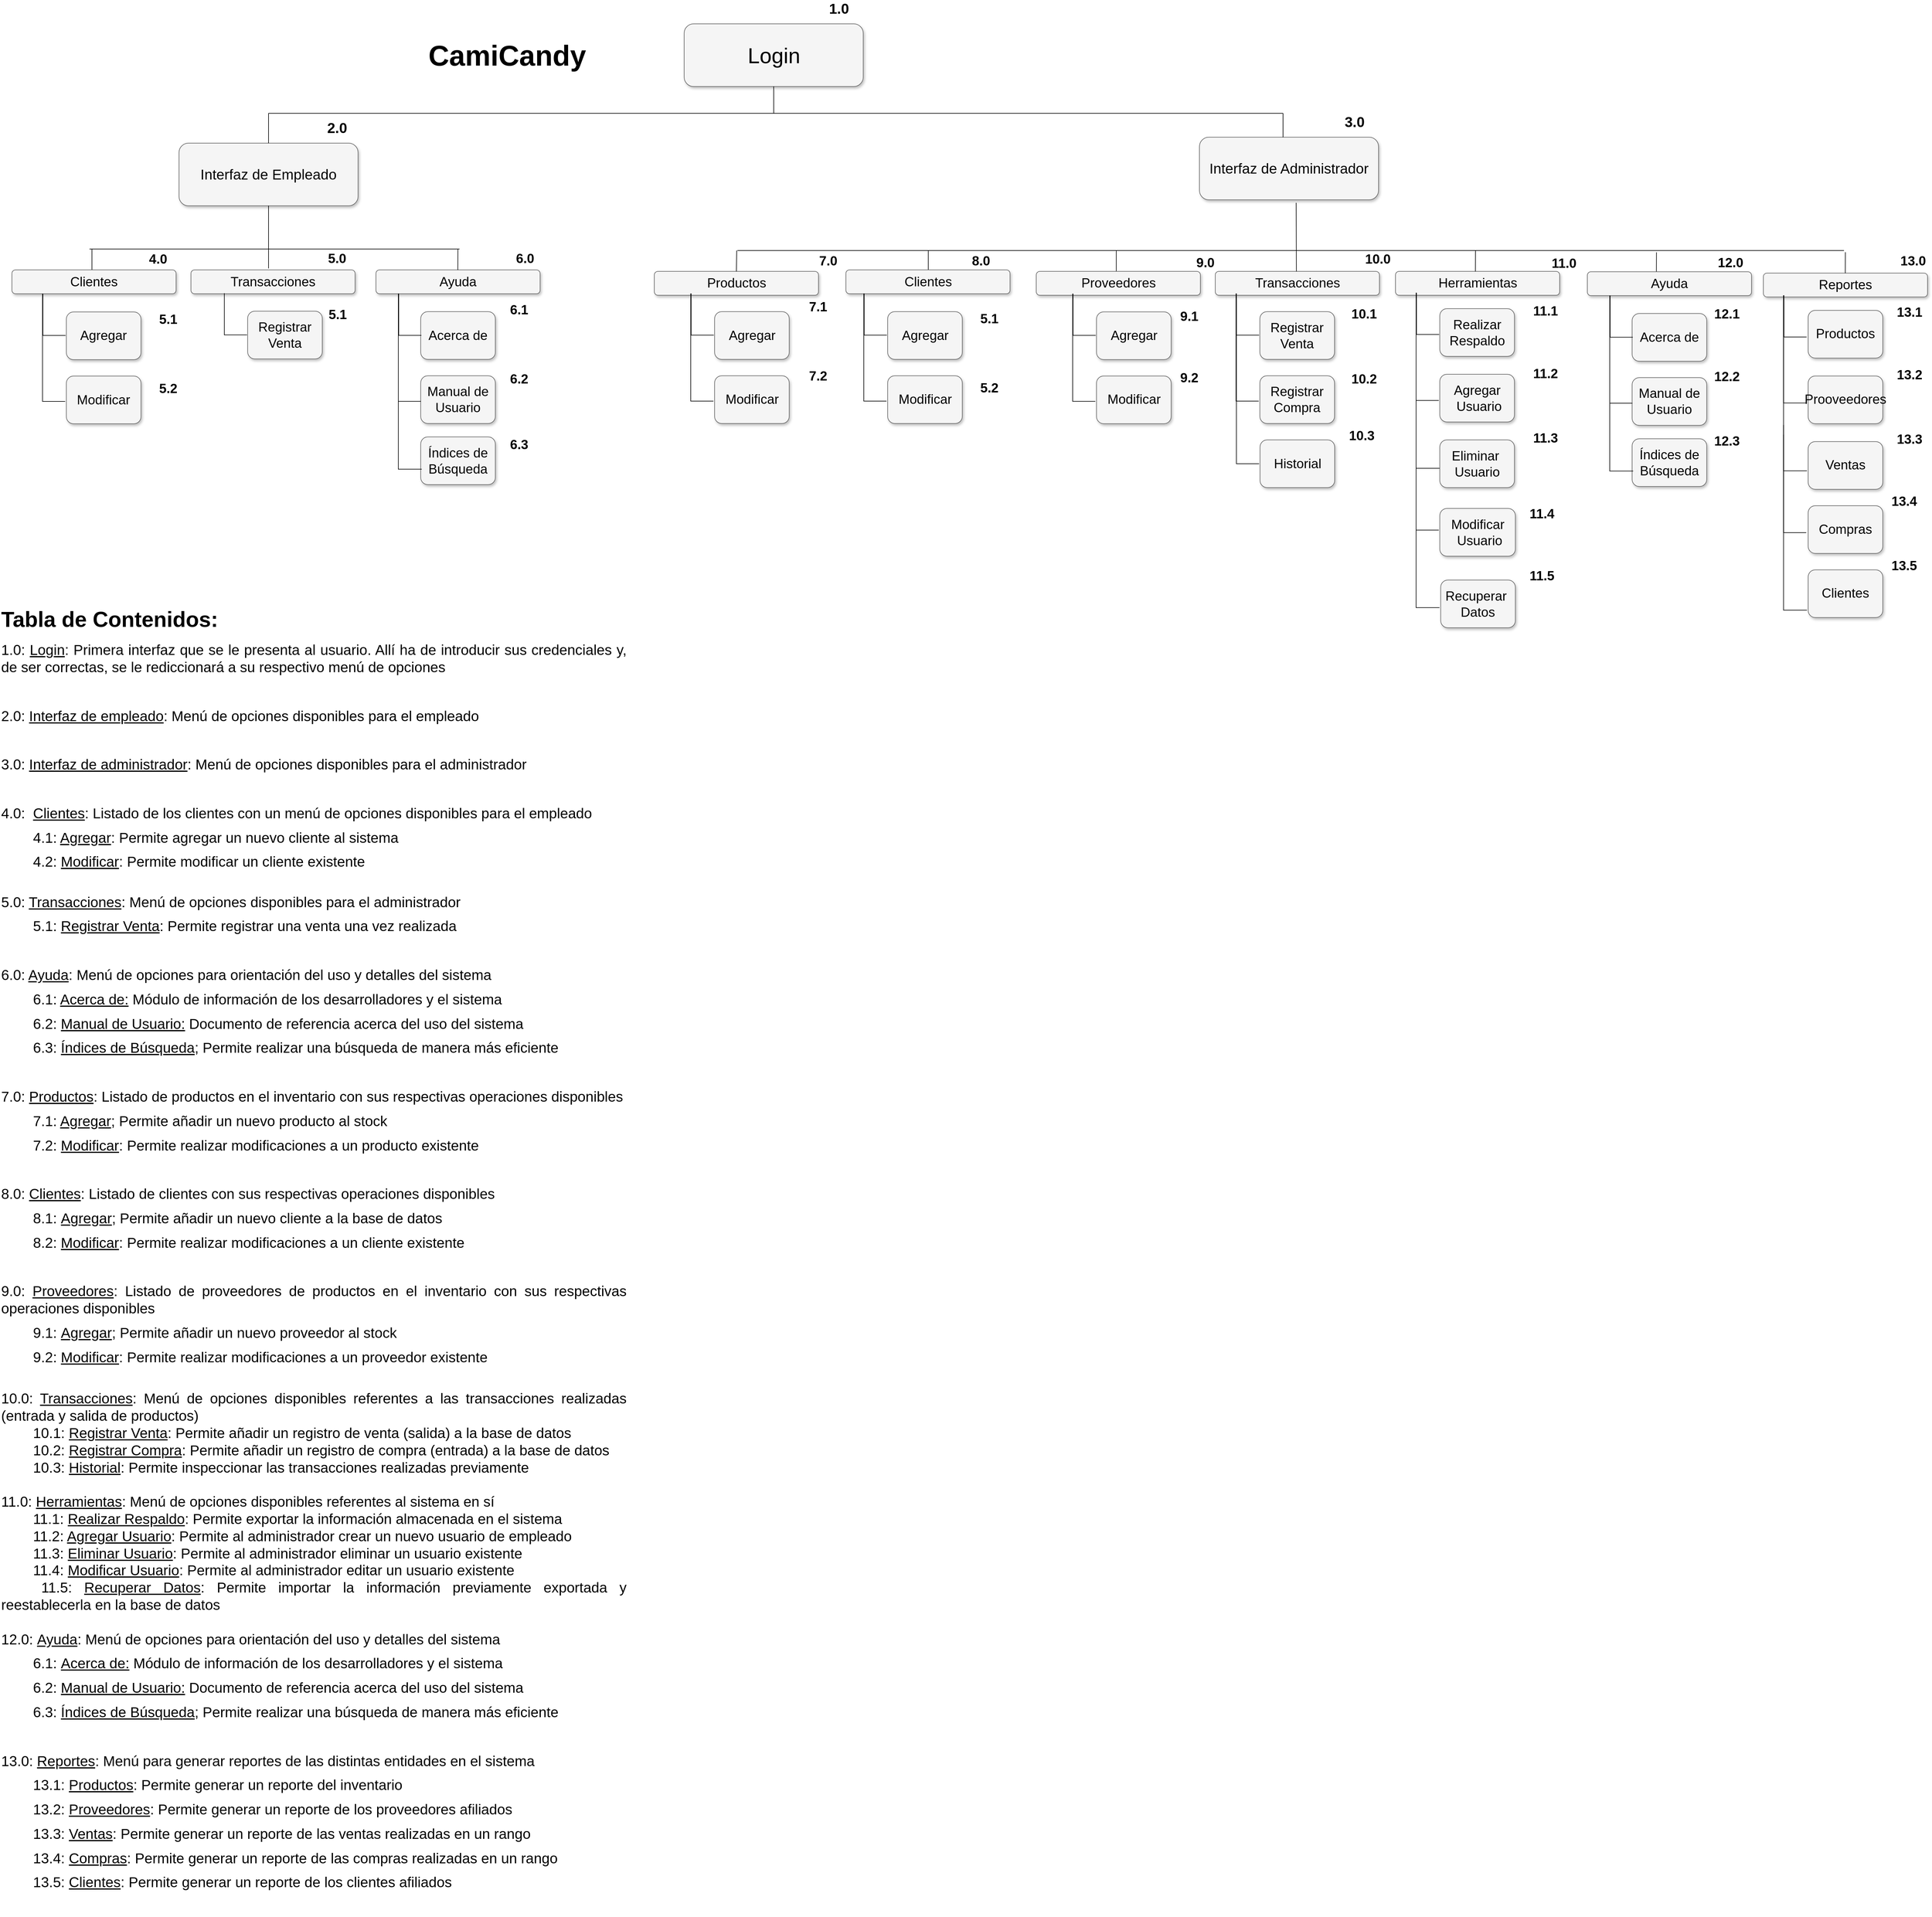<mxfile version="24.3.1" type="device">
  <diagram name="Page-1" id="b98fa263-6416-c6ec-5b7d-78bf54ef71d0">
    <mxGraphModel dx="3520" dy="2112" grid="1" gridSize="10" guides="1" tooltips="1" connect="1" arrows="1" fold="1" page="1" pageScale="1.5" pageWidth="1500" pageHeight="1000" background="none" math="0" shadow="0">
      <root>
        <mxCell id="0" style=";html=1;" />
        <mxCell id="1" style=";html=1;" parent="0" />
        <mxCell id="303ed1de8c2c98b4-4" value="&lt;font style=&quot;font-size: 36px;&quot;&gt;Login&lt;/font&gt;" style="whiteSpace=wrap;html=1;rounded=1;shadow=1;strokeWidth=1;fontSize=16;align=center;fillColor=#f5f5f5;strokeColor=#666666;" parent="1" vertex="1">
          <mxGeometry x="2096.5" y="320" width="300" height="105" as="geometry" />
        </mxCell>
        <mxCell id="303ed1de8c2c98b4-6" value="Transacciones" style="whiteSpace=wrap;html=1;rounded=1;shadow=1;strokeWidth=1;fontSize=22;align=center;fillColor=#f5f5f5;strokeColor=#666666;" parent="1" vertex="1">
          <mxGeometry x="2986.5" y="735" width="275" height="40" as="geometry" />
        </mxCell>
        <mxCell id="303ed1de8c2c98b4-7" value="Productos" style="whiteSpace=wrap;html=1;rounded=1;shadow=1;strokeWidth=1;fontSize=22;align=center;fillColor=#f5f5f5;strokeColor=#666666;" parent="1" vertex="1">
          <mxGeometry x="2046.5" y="735" width="275" height="40" as="geometry" />
        </mxCell>
        <mxCell id="303ed1de8c2c98b4-8" value="Herramientas" style="whiteSpace=wrap;html=1;rounded=1;shadow=1;strokeWidth=1;fontSize=22;align=center;fillColor=#f5f5f5;strokeColor=#666666;" parent="1" vertex="1">
          <mxGeometry x="3288.5" y="735" width="275" height="40" as="geometry" />
        </mxCell>
        <mxCell id="303ed1de8c2c98b4-17" value="Realizar Respaldo" style="whiteSpace=wrap;html=1;rounded=1;shadow=1;strokeWidth=1;fontSize=22;align=center;fillColor=#f5f5f5;strokeColor=#666666;" parent="1" vertex="1">
          <mxGeometry x="3362.75" y="797.5" width="125" height="80" as="geometry" />
        </mxCell>
        <mxCell id="303ed1de8c2c98b4-18" value="Recuperar&amp;nbsp;&lt;div style=&quot;font-size: 22px;&quot;&gt;Datos&lt;/div&gt;" style="whiteSpace=wrap;html=1;rounded=1;shadow=1;strokeWidth=1;fontSize=22;align=center;fillColor=#f5f5f5;strokeColor=#666666;" parent="1" vertex="1">
          <mxGeometry x="3364.25" y="1252.5" width="125" height="80" as="geometry" />
        </mxCell>
        <mxCell id="303ed1de8c2c98b4-27" value="Agregar&lt;div style=&quot;font-size: 22px;&quot;&gt;&amp;nbsp;Usuario&lt;/div&gt;" style="whiteSpace=wrap;html=1;rounded=1;shadow=1;strokeWidth=1;fontSize=22;align=center;fillColor=#f5f5f5;strokeColor=#666666;" parent="1" vertex="1">
          <mxGeometry x="3362.75" y="907.5" width="125" height="80" as="geometry" />
        </mxCell>
        <mxCell id="303ed1de8c2c98b4-37" value="&lt;span style=&quot;font-size: 22px;&quot;&gt;Eliminar&amp;nbsp;&lt;/span&gt;&lt;div style=&quot;font-size: 22px;&quot;&gt;&lt;span style=&quot;font-size: 22px;&quot;&gt;Usuario&lt;/span&gt;&lt;/div&gt;" style="whiteSpace=wrap;html=1;rounded=1;shadow=1;strokeWidth=1;fontSize=22;align=center;fillColor=#f5f5f5;strokeColor=#666666;" parent="1" vertex="1">
          <mxGeometry x="3362.75" y="1017.5" width="125" height="80" as="geometry" />
        </mxCell>
        <mxCell id="w7AkxN-CYHz_eCSMkKLC-25" value="" style="endArrow=none;html=1;rounded=0;exitX=0.5;exitY=0;exitDx=0;exitDy=0;fontSize=22;" parent="1" source="303ed1de8c2c98b4-7" edge="1">
          <mxGeometry width="50" height="50" relative="1" as="geometry">
            <mxPoint x="2208.5" y="720" as="sourcePoint" />
            <mxPoint x="2184.5" y="700" as="targetPoint" />
          </mxGeometry>
        </mxCell>
        <mxCell id="w7AkxN-CYHz_eCSMkKLC-26" value="" style="endArrow=none;html=1;rounded=0;exitX=0.5;exitY=0;exitDx=0;exitDy=0;fontSize=22;" parent="1" edge="1">
          <mxGeometry width="50" height="50" relative="1" as="geometry">
            <mxPoint x="2505.57" y="735" as="sourcePoint" />
            <mxPoint x="2505.57" y="700" as="targetPoint" />
          </mxGeometry>
        </mxCell>
        <mxCell id="w7AkxN-CYHz_eCSMkKLC-27" value="" style="endArrow=none;html=1;rounded=0;exitX=0.5;exitY=0;exitDx=0;exitDy=0;fontSize=22;" parent="1" edge="1">
          <mxGeometry width="50" height="50" relative="1" as="geometry">
            <mxPoint x="2820.58" y="735" as="sourcePoint" />
            <mxPoint x="2820.58" y="700" as="targetPoint" />
          </mxGeometry>
        </mxCell>
        <mxCell id="w7AkxN-CYHz_eCSMkKLC-28" value="" style="endArrow=none;html=1;rounded=0;fontSize=22;" parent="1" edge="1">
          <mxGeometry width="50" height="50" relative="1" as="geometry">
            <mxPoint x="2185.75" y="700" as="sourcePoint" />
            <mxPoint x="4040" y="700" as="targetPoint" />
          </mxGeometry>
        </mxCell>
        <mxCell id="w7AkxN-CYHz_eCSMkKLC-29" value="" style="endArrow=none;html=1;rounded=0;exitX=0.5;exitY=0;exitDx=0;exitDy=0;entryX=0.54;entryY=1.048;entryDx=0;entryDy=0;entryPerimeter=0;fontSize=22;" parent="1" target="w7AkxN-CYHz_eCSMkKLC-56" edge="1">
          <mxGeometry width="50" height="50" relative="1" as="geometry">
            <mxPoint x="3122.41" y="735" as="sourcePoint" />
            <mxPoint x="3122.41" y="700" as="targetPoint" />
          </mxGeometry>
        </mxCell>
        <mxCell id="w7AkxN-CYHz_eCSMkKLC-30" value="" style="endArrow=none;html=1;rounded=0;entryX=0.5;entryY=1;entryDx=0;entryDy=0;" parent="1" target="303ed1de8c2c98b4-4" edge="1">
          <mxGeometry width="50" height="50" relative="1" as="geometry">
            <mxPoint x="2246.5" y="470" as="sourcePoint" />
            <mxPoint x="2360.41" y="480" as="targetPoint" />
          </mxGeometry>
        </mxCell>
        <mxCell id="w7AkxN-CYHz_eCSMkKLC-32" value="" style="endArrow=none;html=1;rounded=0;fontSize=22;" parent="1" edge="1">
          <mxGeometry width="50" height="50" relative="1" as="geometry">
            <mxPoint x="3422.37" y="735" as="sourcePoint" />
            <mxPoint x="3422.5" y="700" as="targetPoint" />
          </mxGeometry>
        </mxCell>
        <mxCell id="w7AkxN-CYHz_eCSMkKLC-33" value="" style="endArrow=none;html=1;rounded=0;fontSize=22;" parent="1" edge="1">
          <mxGeometry width="50" height="50" relative="1" as="geometry">
            <mxPoint x="3725.68" y="738.14" as="sourcePoint" />
            <mxPoint x="3725.81" y="703.14" as="targetPoint" />
          </mxGeometry>
        </mxCell>
        <mxCell id="w7AkxN-CYHz_eCSMkKLC-34" value="Reportes" style="whiteSpace=wrap;html=1;rounded=1;shadow=1;strokeWidth=1;fontSize=22;align=center;fillColor=#f5f5f5;strokeColor=#666666;" parent="1" vertex="1">
          <mxGeometry x="3905" y="737.82" width="275" height="40" as="geometry" />
        </mxCell>
        <mxCell id="w7AkxN-CYHz_eCSMkKLC-35" value="Productos" style="whiteSpace=wrap;html=1;rounded=1;shadow=1;strokeWidth=1;fontSize=22;align=center;fillColor=#f5f5f5;strokeColor=#666666;" parent="1" vertex="1">
          <mxGeometry x="3980" y="800.32" width="125" height="80" as="geometry" />
        </mxCell>
        <mxCell id="w7AkxN-CYHz_eCSMkKLC-36" value="Clientes" style="whiteSpace=wrap;html=1;rounded=1;shadow=1;strokeWidth=1;fontSize=22;align=center;fillColor=#f5f5f5;strokeColor=#666666;" parent="1" vertex="1">
          <mxGeometry x="3980" y="1235.32" width="125" height="80" as="geometry" />
        </mxCell>
        <mxCell id="w7AkxN-CYHz_eCSMkKLC-37" value="&lt;span style=&quot;font-size: 22px;&quot;&gt;Prooveedores&lt;/span&gt;" style="whiteSpace=wrap;html=1;rounded=1;shadow=1;strokeWidth=1;fontSize=22;align=center;fillColor=#f5f5f5;strokeColor=#666666;" parent="1" vertex="1">
          <mxGeometry x="3980" y="910.32" width="125" height="80" as="geometry" />
        </mxCell>
        <mxCell id="w7AkxN-CYHz_eCSMkKLC-38" value="&lt;span style=&quot;font-size: 22px;&quot;&gt;Compras&lt;/span&gt;" style="whiteSpace=wrap;html=1;rounded=1;shadow=1;strokeWidth=1;fontSize=22;align=center;fillColor=#f5f5f5;strokeColor=#666666;" parent="1" vertex="1">
          <mxGeometry x="3980" y="1127.82" width="125" height="80" as="geometry" />
        </mxCell>
        <mxCell id="w7AkxN-CYHz_eCSMkKLC-39" value="&lt;span style=&quot;font-size: 22px;&quot;&gt;Ventas&lt;/span&gt;" style="whiteSpace=wrap;html=1;rounded=1;shadow=1;strokeWidth=1;fontSize=22;align=center;fillColor=#f5f5f5;strokeColor=#666666;" parent="1" vertex="1">
          <mxGeometry x="3980" y="1020.32" width="125" height="80" as="geometry" />
        </mxCell>
        <mxCell id="w7AkxN-CYHz_eCSMkKLC-56" value="&lt;div&gt;&lt;span style=&quot;background-color: initial;&quot;&gt;&lt;font style=&quot;font-size: 24px;&quot;&gt;Interfaz de Administrador&lt;/font&gt;&lt;/span&gt;&lt;br&gt;&lt;/div&gt;" style="whiteSpace=wrap;html=1;rounded=1;shadow=1;strokeWidth=1;fontSize=16;align=center;fillColor=#f5f5f5;strokeColor=#666666;" parent="1" vertex="1">
          <mxGeometry x="2960" y="510" width="300" height="105" as="geometry" />
        </mxCell>
        <mxCell id="w7AkxN-CYHz_eCSMkKLC-58" value="&lt;div&gt;&lt;span style=&quot;background-color: initial;&quot;&gt;&lt;font style=&quot;font-size: 24px;&quot;&gt;Interfaz de Empleado&lt;/font&gt;&lt;/span&gt;&lt;br&gt;&lt;/div&gt;" style="whiteSpace=wrap;html=1;rounded=1;shadow=1;strokeWidth=1;fontSize=16;align=center;fillColor=#f5f5f5;strokeColor=#666666;" parent="1" vertex="1">
          <mxGeometry x="1250" y="520" width="300" height="105" as="geometry" />
        </mxCell>
        <mxCell id="w7AkxN-CYHz_eCSMkKLC-60" value="" style="endArrow=none;html=1;rounded=0;" parent="1" edge="1">
          <mxGeometry width="50" height="50" relative="1" as="geometry">
            <mxPoint x="1400" y="470" as="sourcePoint" />
            <mxPoint x="2250" y="470" as="targetPoint" />
          </mxGeometry>
        </mxCell>
        <mxCell id="w7AkxN-CYHz_eCSMkKLC-61" value="" style="endArrow=none;html=1;rounded=0;" parent="1" edge="1">
          <mxGeometry width="50" height="50" relative="1" as="geometry">
            <mxPoint x="2250" y="470" as="sourcePoint" />
            <mxPoint x="3100" y="470" as="targetPoint" />
          </mxGeometry>
        </mxCell>
        <mxCell id="w7AkxN-CYHz_eCSMkKLC-62" value="" style="endArrow=none;html=1;rounded=0;entryX=0.5;entryY=1;entryDx=0;entryDy=0;" parent="1" source="w7AkxN-CYHz_eCSMkKLC-58" edge="1">
          <mxGeometry width="50" height="50" relative="1" as="geometry">
            <mxPoint x="1400" y="515" as="sourcePoint" />
            <mxPoint x="1400" y="470" as="targetPoint" />
          </mxGeometry>
        </mxCell>
        <mxCell id="w7AkxN-CYHz_eCSMkKLC-63" value="" style="endArrow=none;html=1;rounded=0;" parent="1" edge="1">
          <mxGeometry width="50" height="50" relative="1" as="geometry">
            <mxPoint x="3100" y="510" as="sourcePoint" />
            <mxPoint x="3100" y="470" as="targetPoint" />
          </mxGeometry>
        </mxCell>
        <mxCell id="w7AkxN-CYHz_eCSMkKLC-187" value="Modificar&lt;div style=&quot;font-size: 22px;&quot;&gt;&amp;nbsp;Usuario&lt;/div&gt;" style="whiteSpace=wrap;html=1;rounded=1;shadow=1;strokeWidth=1;fontSize=22;align=center;fillColor=#f5f5f5;strokeColor=#666666;" parent="1" vertex="1">
          <mxGeometry x="3362.75" y="1132.5" width="126.5" height="80" as="geometry" />
        </mxCell>
        <mxCell id="w7AkxN-CYHz_eCSMkKLC-192" value="Proveedores" style="whiteSpace=wrap;html=1;rounded=1;shadow=1;strokeWidth=1;fontSize=22;align=center;fillColor=#f5f5f5;strokeColor=#666666;" parent="1" vertex="1">
          <mxGeometry x="2686.5" y="735" width="275" height="40" as="geometry" />
        </mxCell>
        <mxCell id="w7AkxN-CYHz_eCSMkKLC-205" value="&lt;font style=&quot;font-size: 22px;&quot;&gt;Transacciones&lt;/font&gt;" style="whiteSpace=wrap;html=1;rounded=1;shadow=1;strokeWidth=1;fontSize=22;align=center;fillColor=#f5f5f5;strokeColor=#666666;" parent="1" vertex="1">
          <mxGeometry x="1270" y="732.5" width="275" height="40" as="geometry" />
        </mxCell>
        <mxCell id="w7AkxN-CYHz_eCSMkKLC-226" value="&lt;font style=&quot;font-size: 22px;&quot;&gt;Ayuda&lt;/font&gt;" style="whiteSpace=wrap;html=1;rounded=1;shadow=1;strokeWidth=1;fontSize=22;align=center;fillColor=#f5f5f5;strokeColor=#666666;" parent="1" vertex="1">
          <mxGeometry x="1580" y="732.5" width="275" height="40" as="geometry" />
        </mxCell>
        <mxCell id="w7AkxN-CYHz_eCSMkKLC-227" value="Acerca de" style="whiteSpace=wrap;html=1;rounded=1;shadow=1;strokeWidth=1;fontSize=22;align=center;fillColor=#f5f5f5;strokeColor=#666666;" parent="1" vertex="1">
          <mxGeometry x="1655" y="802.5" width="125" height="80" as="geometry" />
        </mxCell>
        <mxCell id="w7AkxN-CYHz_eCSMkKLC-228" value="Manual de Usuario" style="whiteSpace=wrap;html=1;rounded=1;shadow=1;strokeWidth=1;fontSize=22;align=center;fillColor=#f5f5f5;strokeColor=#666666;" parent="1" vertex="1">
          <mxGeometry x="1655" y="910" width="125" height="80" as="geometry" />
        </mxCell>
        <mxCell id="w7AkxN-CYHz_eCSMkKLC-233" value="" style="endArrow=none;html=1;rounded=0;exitX=0.5;exitY=0;exitDx=0;exitDy=0;fontSize=22;" parent="1" edge="1">
          <mxGeometry width="50" height="50" relative="1" as="geometry">
            <mxPoint x="1104.08" y="732.5" as="sourcePoint" />
            <mxPoint x="1104.08" y="697.5" as="targetPoint" />
          </mxGeometry>
        </mxCell>
        <mxCell id="w7AkxN-CYHz_eCSMkKLC-234" value="" style="endArrow=none;html=1;rounded=0;fontSize=22;" parent="1" edge="1">
          <mxGeometry width="50" height="50" relative="1" as="geometry">
            <mxPoint x="1100" y="697.5" as="sourcePoint" />
            <mxPoint x="1720" y="697.5" as="targetPoint" />
          </mxGeometry>
        </mxCell>
        <mxCell id="w7AkxN-CYHz_eCSMkKLC-237" value="" style="endArrow=none;html=1;rounded=0;fontSize=22;" parent="1" edge="1">
          <mxGeometry width="50" height="50" relative="1" as="geometry">
            <mxPoint x="1717.18" y="732.5" as="sourcePoint" />
            <mxPoint x="1717.31" y="697.5" as="targetPoint" />
          </mxGeometry>
        </mxCell>
        <mxCell id="w7AkxN-CYHz_eCSMkKLC-252" value="&lt;font style=&quot;font-size: 22px;&quot;&gt;Clientes&lt;/font&gt;" style="whiteSpace=wrap;html=1;rounded=1;shadow=1;strokeWidth=1;fontSize=22;align=center;fillColor=#f5f5f5;strokeColor=#666666;" parent="1" vertex="1">
          <mxGeometry x="970" y="732.5" width="275" height="40" as="geometry" />
        </mxCell>
        <mxCell id="w7AkxN-CYHz_eCSMkKLC-259" value="Índices de Búsqueda" style="whiteSpace=wrap;html=1;rounded=1;shadow=1;strokeWidth=1;fontSize=22;align=center;fillColor=#f5f5f5;strokeColor=#666666;" parent="1" vertex="1">
          <mxGeometry x="1655" y="1012.5" width="125" height="80" as="geometry" />
        </mxCell>
        <mxCell id="w7AkxN-CYHz_eCSMkKLC-265" value="" style="endArrow=none;html=1;rounded=0;entryX=0.5;entryY=1;entryDx=0;entryDy=0;fontSize=22;" parent="1" target="w7AkxN-CYHz_eCSMkKLC-58" edge="1">
          <mxGeometry width="50" height="50" relative="1" as="geometry">
            <mxPoint x="1400" y="730" as="sourcePoint" />
            <mxPoint x="1420" y="690" as="targetPoint" />
          </mxGeometry>
        </mxCell>
        <mxCell id="EWDZrCvJoFyOOxtHa1C8-12" value="" style="shape=partialRectangle;whiteSpace=wrap;html=1;top=0;left=0;fillColor=none;rotation=90;fontSize=22;" parent="1" vertex="1">
          <mxGeometry x="1490" y="900.32" width="293.75" height="38.75" as="geometry" />
        </mxCell>
        <mxCell id="EWDZrCvJoFyOOxtHa1C8-13" value="" style="shape=partialRectangle;whiteSpace=wrap;html=1;bottom=0;right=0;fillColor=none;rotation=-90;fontSize=22;" parent="1" vertex="1">
          <mxGeometry x="1546.25" y="844.07" width="180" height="37.5" as="geometry" />
        </mxCell>
        <mxCell id="EWDZrCvJoFyOOxtHa1C8-14" value="" style="shape=partialRectangle;whiteSpace=wrap;html=1;bottom=0;right=0;fillColor=none;rotation=-90;fontSize=22;" parent="1" vertex="1">
          <mxGeometry x="1602.19" y="788.76" width="69.38" height="37.5" as="geometry" />
        </mxCell>
        <mxCell id="EWDZrCvJoFyOOxtHa1C8-15" value="Ayuda" style="whiteSpace=wrap;html=1;rounded=1;shadow=1;strokeWidth=1;fontSize=22;align=center;fillColor=#f5f5f5;strokeColor=#666666;" parent="1" vertex="1">
          <mxGeometry x="3610" y="735.64" width="275" height="40" as="geometry" />
        </mxCell>
        <mxCell id="EWDZrCvJoFyOOxtHa1C8-16" value="Acerca de" style="whiteSpace=wrap;html=1;rounded=1;shadow=1;strokeWidth=1;fontSize=22;align=center;fillColor=#f5f5f5;strokeColor=#666666;" parent="1" vertex="1">
          <mxGeometry x="3685" y="805.64" width="125" height="80" as="geometry" />
        </mxCell>
        <mxCell id="EWDZrCvJoFyOOxtHa1C8-17" value="Manual de Usuario" style="whiteSpace=wrap;html=1;rounded=1;shadow=1;strokeWidth=1;fontSize=22;align=center;fillColor=#f5f5f5;strokeColor=#666666;" parent="1" vertex="1">
          <mxGeometry x="3685" y="913.14" width="125" height="80" as="geometry" />
        </mxCell>
        <mxCell id="EWDZrCvJoFyOOxtHa1C8-18" value="Índices de Búsqueda" style="whiteSpace=wrap;html=1;rounded=1;shadow=1;strokeWidth=1;fontSize=22;align=center;fillColor=#f5f5f5;strokeColor=#666666;" parent="1" vertex="1">
          <mxGeometry x="3685" y="1015.64" width="125" height="80" as="geometry" />
        </mxCell>
        <mxCell id="EWDZrCvJoFyOOxtHa1C8-19" value="" style="shape=partialRectangle;whiteSpace=wrap;html=1;top=0;left=0;fillColor=none;rotation=90;fontSize=22;" parent="1" vertex="1">
          <mxGeometry x="3520" y="903.46" width="293.75" height="38.75" as="geometry" />
        </mxCell>
        <mxCell id="EWDZrCvJoFyOOxtHa1C8-20" value="" style="shape=partialRectangle;whiteSpace=wrap;html=1;bottom=0;right=0;fillColor=none;rotation=-90;fontSize=22;" parent="1" vertex="1">
          <mxGeometry x="3576.25" y="847.21" width="180" height="37.5" as="geometry" />
        </mxCell>
        <mxCell id="EWDZrCvJoFyOOxtHa1C8-21" value="" style="shape=partialRectangle;whiteSpace=wrap;html=1;bottom=0;right=0;fillColor=none;rotation=-90;fontSize=22;" parent="1" vertex="1">
          <mxGeometry x="3632.19" y="791.9" width="69.38" height="37.5" as="geometry" />
        </mxCell>
        <mxCell id="EWDZrCvJoFyOOxtHa1C8-23" value="Clientes" style="whiteSpace=wrap;html=1;rounded=1;shadow=1;strokeWidth=1;fontSize=22;align=center;fillColor=#f5f5f5;strokeColor=#666666;" parent="1" vertex="1">
          <mxGeometry x="2367.5" y="732.5" width="275" height="40" as="geometry" />
        </mxCell>
        <mxCell id="EWDZrCvJoFyOOxtHa1C8-24" value="Modificar" style="whiteSpace=wrap;html=1;rounded=1;shadow=1;strokeWidth=1;fontSize=22;align=center;fillColor=#f5f5f5;strokeColor=#666666;" parent="1" vertex="1">
          <mxGeometry x="2437.5" y="910" width="125" height="80" as="geometry" />
        </mxCell>
        <mxCell id="EWDZrCvJoFyOOxtHa1C8-26" value="Agregar" style="whiteSpace=wrap;html=1;rounded=1;shadow=1;strokeWidth=1;fontSize=22;align=center;fillColor=#f5f5f5;strokeColor=#666666;" parent="1" vertex="1">
          <mxGeometry x="2437.5" y="802.5" width="125" height="80" as="geometry" />
        </mxCell>
        <mxCell id="EWDZrCvJoFyOOxtHa1C8-28" value="" style="shape=partialRectangle;whiteSpace=wrap;html=1;bottom=0;right=0;fillColor=none;rotation=-90;fontSize=22;" parent="1" vertex="1">
          <mxGeometry x="2326.25" y="843.75" width="180" height="37.5" as="geometry" />
        </mxCell>
        <mxCell id="EWDZrCvJoFyOOxtHa1C8-29" value="" style="shape=partialRectangle;whiteSpace=wrap;html=1;bottom=0;right=0;fillColor=none;rotation=-90;fontSize=22;" parent="1" vertex="1">
          <mxGeometry x="2382.19" y="788.44" width="69.38" height="37.5" as="geometry" />
        </mxCell>
        <mxCell id="EWDZrCvJoFyOOxtHa1C8-38" value="Modificar" style="whiteSpace=wrap;html=1;rounded=1;shadow=1;strokeWidth=1;fontSize=22;align=center;fillColor=#f5f5f5;strokeColor=#666666;" parent="1" vertex="1">
          <mxGeometry x="2147.5" y="910" width="125" height="80" as="geometry" />
        </mxCell>
        <mxCell id="EWDZrCvJoFyOOxtHa1C8-40" value="Agregar" style="whiteSpace=wrap;html=1;rounded=1;shadow=1;strokeWidth=1;fontSize=22;align=center;fillColor=#f5f5f5;strokeColor=#666666;" parent="1" vertex="1">
          <mxGeometry x="2147.5" y="802.5" width="125" height="80" as="geometry" />
        </mxCell>
        <mxCell id="EWDZrCvJoFyOOxtHa1C8-42" value="" style="shape=partialRectangle;whiteSpace=wrap;html=1;bottom=0;right=0;fillColor=none;rotation=-90;fontSize=22;" parent="1" vertex="1">
          <mxGeometry x="2036.25" y="843.75" width="180" height="37.5" as="geometry" />
        </mxCell>
        <mxCell id="EWDZrCvJoFyOOxtHa1C8-43" value="" style="shape=partialRectangle;whiteSpace=wrap;html=1;bottom=0;right=0;fillColor=none;rotation=-90;fontSize=22;" parent="1" vertex="1">
          <mxGeometry x="2092.19" y="788.44" width="69.38" height="37.5" as="geometry" />
        </mxCell>
        <mxCell id="EWDZrCvJoFyOOxtHa1C8-56" value="Modificar" style="whiteSpace=wrap;html=1;rounded=1;shadow=1;strokeWidth=1;fontSize=22;align=center;fillColor=#f5f5f5;strokeColor=#666666;" parent="1" vertex="1">
          <mxGeometry x="2787.5" y="910.32" width="125" height="80" as="geometry" />
        </mxCell>
        <mxCell id="EWDZrCvJoFyOOxtHa1C8-58" value="Agregar" style="whiteSpace=wrap;html=1;rounded=1;shadow=1;strokeWidth=1;fontSize=22;align=center;fillColor=#f5f5f5;strokeColor=#666666;" parent="1" vertex="1">
          <mxGeometry x="2787.5" y="802.82" width="125" height="80" as="geometry" />
        </mxCell>
        <mxCell id="EWDZrCvJoFyOOxtHa1C8-60" value="" style="shape=partialRectangle;whiteSpace=wrap;html=1;bottom=0;right=0;fillColor=none;rotation=-90;fontSize=22;" parent="1" vertex="1">
          <mxGeometry x="2676.25" y="844.07" width="180" height="37.5" as="geometry" />
        </mxCell>
        <mxCell id="EWDZrCvJoFyOOxtHa1C8-61" value="" style="shape=partialRectangle;whiteSpace=wrap;html=1;bottom=0;right=0;fillColor=none;rotation=-90;fontSize=22;" parent="1" vertex="1">
          <mxGeometry x="2732.19" y="788.76" width="69.38" height="37.5" as="geometry" />
        </mxCell>
        <mxCell id="EWDZrCvJoFyOOxtHa1C8-64" value="Registrar Compra" style="whiteSpace=wrap;html=1;rounded=1;shadow=1;strokeWidth=1;fontSize=22;align=center;fillColor=#f5f5f5;strokeColor=#666666;" parent="1" vertex="1">
          <mxGeometry x="3061.25" y="910" width="125" height="80" as="geometry" />
        </mxCell>
        <mxCell id="EWDZrCvJoFyOOxtHa1C8-65" value="Registrar Venta" style="whiteSpace=wrap;html=1;rounded=1;shadow=1;strokeWidth=1;fontSize=22;align=center;fillColor=#f5f5f5;strokeColor=#666666;" parent="1" vertex="1">
          <mxGeometry x="3061.25" y="802.5" width="125" height="80" as="geometry" />
        </mxCell>
        <mxCell id="EWDZrCvJoFyOOxtHa1C8-66" value="" style="shape=partialRectangle;whiteSpace=wrap;html=1;bottom=0;right=0;fillColor=none;rotation=-90;fontSize=22;" parent="1" vertex="1">
          <mxGeometry x="2950" y="843.75" width="180" height="37.5" as="geometry" />
        </mxCell>
        <mxCell id="EWDZrCvJoFyOOxtHa1C8-67" value="" style="shape=partialRectangle;whiteSpace=wrap;html=1;bottom=0;right=0;fillColor=none;rotation=-90;fontSize=22;" parent="1" vertex="1">
          <mxGeometry x="3005.94" y="788.44" width="69.38" height="37.5" as="geometry" />
        </mxCell>
        <mxCell id="x82hmF_93pj6DDaHTNPA-2" value="" style="shape=partialRectangle;whiteSpace=wrap;html=1;top=0;left=0;fillColor=none;rotation=90;fontSize=22;" parent="1" vertex="1">
          <mxGeometry x="3195.5" y="898.9" width="293.75" height="38.75" as="geometry" />
        </mxCell>
        <mxCell id="x82hmF_93pj6DDaHTNPA-3" value="" style="shape=partialRectangle;whiteSpace=wrap;html=1;bottom=0;right=0;fillColor=none;rotation=-90;fontSize=22;" parent="1" vertex="1">
          <mxGeometry x="3251.75" y="842.65" width="180" height="37.5" as="geometry" />
        </mxCell>
        <mxCell id="x82hmF_93pj6DDaHTNPA-4" value="" style="shape=partialRectangle;whiteSpace=wrap;html=1;bottom=0;right=0;fillColor=none;rotation=-90;fontSize=22;" parent="1" vertex="1">
          <mxGeometry x="3307.69" y="787.34" width="69.38" height="37.5" as="geometry" />
        </mxCell>
        <mxCell id="x82hmF_93pj6DDaHTNPA-5" value="" style="shape=partialRectangle;whiteSpace=wrap;html=1;top=0;left=0;fillColor=none;rotation=90;fontSize=22;" parent="1" vertex="1">
          <mxGeometry x="3195.5" y="1132.5" width="293.75" height="38.75" as="geometry" />
        </mxCell>
        <mxCell id="x82hmF_93pj6DDaHTNPA-6" value="" style="shape=partialRectangle;whiteSpace=wrap;html=1;bottom=0;right=0;fillColor=none;rotation=-90;fontSize=22;" parent="1" vertex="1">
          <mxGeometry x="3251.75" y="1060.0" width="180" height="37.5" as="geometry" />
        </mxCell>
        <mxCell id="x82hmF_93pj6DDaHTNPA-8" value="" style="shape=partialRectangle;whiteSpace=wrap;html=1;top=0;left=0;fillColor=none;rotation=90;fontSize=22;" parent="1" vertex="1">
          <mxGeometry x="3811.25" y="903.14" width="293.75" height="38.75" as="geometry" />
        </mxCell>
        <mxCell id="x82hmF_93pj6DDaHTNPA-9" value="" style="shape=partialRectangle;whiteSpace=wrap;html=1;bottom=0;right=0;fillColor=none;rotation=-90;fontSize=22;" parent="1" vertex="1">
          <mxGeometry x="3867.5" y="846.89" width="180" height="37.5" as="geometry" />
        </mxCell>
        <mxCell id="x82hmF_93pj6DDaHTNPA-10" value="" style="shape=partialRectangle;whiteSpace=wrap;html=1;bottom=0;right=0;fillColor=none;rotation=-90;fontSize=22;" parent="1" vertex="1">
          <mxGeometry x="3923.44" y="791.58" width="69.38" height="37.5" as="geometry" />
        </mxCell>
        <mxCell id="x82hmF_93pj6DDaHTNPA-11" value="" style="shape=partialRectangle;whiteSpace=wrap;html=1;top=0;left=0;fillColor=none;rotation=90;fontSize=22;" parent="1" vertex="1">
          <mxGeometry x="3811.25" y="1136.74" width="293.75" height="38.75" as="geometry" />
        </mxCell>
        <mxCell id="x82hmF_93pj6DDaHTNPA-12" value="" style="shape=partialRectangle;whiteSpace=wrap;html=1;bottom=0;right=0;fillColor=none;rotation=-90;fontSize=22;" parent="1" vertex="1">
          <mxGeometry x="3867.5" y="1064.24" width="180" height="37.5" as="geometry" />
        </mxCell>
        <mxCell id="x82hmF_93pj6DDaHTNPA-13" value="&lt;b&gt;&lt;font style=&quot;font-size: 24px;&quot;&gt;1.0&lt;/font&gt;&lt;/b&gt;" style="text;html=1;align=center;verticalAlign=middle;whiteSpace=wrap;rounded=0;" parent="1" vertex="1">
          <mxGeometry x="2326.25" y="280" width="60" height="30" as="geometry" />
        </mxCell>
        <mxCell id="x82hmF_93pj6DDaHTNPA-14" value="&lt;b&gt;&lt;font style=&quot;font-size: 24px;&quot;&gt;2.0&lt;/font&gt;&lt;/b&gt;" style="text;html=1;align=center;verticalAlign=middle;whiteSpace=wrap;rounded=0;" parent="1" vertex="1">
          <mxGeometry x="1485" y="480" width="60" height="30" as="geometry" />
        </mxCell>
        <mxCell id="x82hmF_93pj6DDaHTNPA-16" value="&lt;b&gt;&lt;font style=&quot;font-size: 24px;&quot;&gt;3.0&lt;/font&gt;&lt;/b&gt;" style="text;html=1;align=center;verticalAlign=middle;whiteSpace=wrap;rounded=0;" parent="1" vertex="1">
          <mxGeometry x="3190" y="470" width="60" height="30" as="geometry" />
        </mxCell>
        <mxCell id="x82hmF_93pj6DDaHTNPA-17" value="&lt;b style=&quot;font-size: 22px;&quot;&gt;&lt;font style=&quot;font-size: 22px;&quot;&gt;4.0&lt;/font&gt;&lt;/b&gt;" style="text;html=1;align=center;verticalAlign=middle;whiteSpace=wrap;rounded=0;fontSize=22;" parent="1" vertex="1">
          <mxGeometry x="1185" y="700" width="60" height="30" as="geometry" />
        </mxCell>
        <mxCell id="x82hmF_93pj6DDaHTNPA-19" value="&lt;b style=&quot;font-size: 22px;&quot;&gt;&lt;font style=&quot;font-size: 22px;&quot;&gt;5&lt;/font&gt;&lt;/b&gt;&lt;b style=&quot;background-color: initial; font-size: 22px;&quot;&gt;&lt;font style=&quot;font-size: 22px;&quot;&gt;.0&lt;/font&gt;&lt;/b&gt;" style="text;html=1;align=center;verticalAlign=middle;whiteSpace=wrap;rounded=0;fontSize=22;" parent="1" vertex="1">
          <mxGeometry x="1485" y="698.92" width="60" height="30" as="geometry" />
        </mxCell>
        <mxCell id="x82hmF_93pj6DDaHTNPA-37" value="" style="endArrow=none;html=1;rounded=0;fontSize=22;" parent="1" edge="1">
          <mxGeometry width="50" height="50" relative="1" as="geometry">
            <mxPoint x="4042.21" y="737.82" as="sourcePoint" />
            <mxPoint x="4042.34" y="702.82" as="targetPoint" />
          </mxGeometry>
        </mxCell>
        <mxCell id="x82hmF_93pj6DDaHTNPA-44" value="&lt;b style=&quot;background-color: initial; font-size: 22px;&quot;&gt;&lt;font style=&quot;font-size: 22px;&quot;&gt;6.0&lt;/font&gt;&lt;/b&gt;" style="text;html=1;align=center;verticalAlign=middle;whiteSpace=wrap;rounded=0;fontSize=22;" parent="1" vertex="1">
          <mxGeometry x="1800" y="698.92" width="60" height="30" as="geometry" />
        </mxCell>
        <mxCell id="x82hmF_93pj6DDaHTNPA-45" value="&lt;b style=&quot;background-color: initial; font-size: 22px;&quot;&gt;&lt;font style=&quot;font-size: 22px;&quot;&gt;7.0&lt;/font&gt;&lt;/b&gt;" style="text;html=1;align=center;verticalAlign=middle;whiteSpace=wrap;rounded=0;fontSize=22;" parent="1" vertex="1">
          <mxGeometry x="2307.5" y="702.82" width="60" height="30" as="geometry" />
        </mxCell>
        <mxCell id="x82hmF_93pj6DDaHTNPA-46" value="&lt;b style=&quot;font-size: 22px;&quot;&gt;&lt;font style=&quot;font-size: 22px;&quot;&gt;6.1&lt;/font&gt;&lt;/b&gt;" style="text;html=1;align=center;verticalAlign=middle;whiteSpace=wrap;rounded=0;fontSize=22;" parent="1" vertex="1">
          <mxGeometry x="1790" y="785.08" width="60" height="30" as="geometry" />
        </mxCell>
        <mxCell id="x82hmF_93pj6DDaHTNPA-47" value="&lt;b style=&quot;font-size: 22px;&quot;&gt;&lt;font style=&quot;font-size: 22px;&quot;&gt;6.2&lt;/font&gt;&lt;/b&gt;" style="text;html=1;align=center;verticalAlign=middle;whiteSpace=wrap;rounded=0;fontSize=22;" parent="1" vertex="1">
          <mxGeometry x="1790" y="901.02" width="60" height="30" as="geometry" />
        </mxCell>
        <mxCell id="x82hmF_93pj6DDaHTNPA-48" value="&lt;b style=&quot;font-size: 22px;&quot;&gt;&lt;font style=&quot;font-size: 22px;&quot;&gt;6.3&lt;/font&gt;&lt;/b&gt;" style="text;html=1;align=center;verticalAlign=middle;whiteSpace=wrap;rounded=0;fontSize=22;" parent="1" vertex="1">
          <mxGeometry x="1790" y="1010.56" width="60" height="30" as="geometry" />
        </mxCell>
        <mxCell id="x82hmF_93pj6DDaHTNPA-49" value="&lt;b style=&quot;font-size: 22px;&quot;&gt;&lt;font style=&quot;font-size: 22px;&quot;&gt;7.1&lt;/font&gt;&lt;/b&gt;" style="text;html=1;align=center;verticalAlign=middle;whiteSpace=wrap;rounded=0;fontSize=22;" parent="1" vertex="1">
          <mxGeometry x="2291.25" y="780.32" width="60" height="30" as="geometry" />
        </mxCell>
        <mxCell id="x82hmF_93pj6DDaHTNPA-50" value="&lt;b style=&quot;font-size: 22px;&quot;&gt;&lt;font style=&quot;font-size: 22px;&quot;&gt;7.2&lt;/font&gt;&lt;/b&gt;" style="text;html=1;align=center;verticalAlign=middle;whiteSpace=wrap;rounded=0;fontSize=22;" parent="1" vertex="1">
          <mxGeometry x="2291.25" y="896.26" width="60" height="30" as="geometry" />
        </mxCell>
        <mxCell id="x82hmF_93pj6DDaHTNPA-52" value="&lt;b style=&quot;font-size: 22px;&quot;&gt;&lt;font style=&quot;font-size: 22px;&quot;&gt;5.1&lt;/font&gt;&lt;/b&gt;" style="text;html=1;align=center;verticalAlign=middle;whiteSpace=wrap;rounded=0;fontSize=22;" parent="1" vertex="1">
          <mxGeometry x="2577.75" y="800.32" width="60" height="30" as="geometry" />
        </mxCell>
        <mxCell id="x82hmF_93pj6DDaHTNPA-53" value="&lt;b style=&quot;font-size: 22px;&quot;&gt;&lt;font style=&quot;font-size: 22px;&quot;&gt;5.2&lt;/font&gt;&lt;/b&gt;" style="text;html=1;align=center;verticalAlign=middle;whiteSpace=wrap;rounded=0;fontSize=22;" parent="1" vertex="1">
          <mxGeometry x="2577.75" y="916.26" width="60" height="30" as="geometry" />
        </mxCell>
        <mxCell id="x82hmF_93pj6DDaHTNPA-55" value="&lt;b style=&quot;background-color: initial; font-size: 22px;&quot;&gt;&lt;font style=&quot;font-size: 22px;&quot;&gt;8.0&lt;/font&gt;&lt;/b&gt;" style="text;html=1;align=center;verticalAlign=middle;whiteSpace=wrap;rounded=0;fontSize=22;" parent="1" vertex="1">
          <mxGeometry x="2563.75" y="702.82" width="60" height="30" as="geometry" />
        </mxCell>
        <mxCell id="x82hmF_93pj6DDaHTNPA-56" value="&lt;b style=&quot;background-color: initial; font-size: 22px;&quot;&gt;&lt;font style=&quot;font-size: 22px;&quot;&gt;9.0&lt;/font&gt;&lt;/b&gt;" style="text;html=1;align=center;verticalAlign=middle;whiteSpace=wrap;rounded=0;fontSize=22;" parent="1" vertex="1">
          <mxGeometry x="2939.5" y="705.78" width="60" height="30" as="geometry" />
        </mxCell>
        <mxCell id="x82hmF_93pj6DDaHTNPA-57" value="&lt;b style=&quot;background-color: initial; font-size: 22px;&quot;&gt;&lt;font style=&quot;font-size: 22px;&quot;&gt;10.0&lt;/font&gt;&lt;/b&gt;" style="text;html=1;align=center;verticalAlign=middle;whiteSpace=wrap;rounded=0;fontSize=22;" parent="1" vertex="1">
          <mxGeometry x="3228.5" y="700" width="60" height="30" as="geometry" />
        </mxCell>
        <mxCell id="x82hmF_93pj6DDaHTNPA-59" value="&lt;b style=&quot;background-color: initial; font-size: 22px;&quot;&gt;&lt;font style=&quot;font-size: 22px;&quot;&gt;11.0&lt;/font&gt;&lt;/b&gt;" style="text;html=1;align=center;verticalAlign=middle;whiteSpace=wrap;rounded=0;fontSize=22;" parent="1" vertex="1">
          <mxGeometry x="3541.25" y="707.02" width="60" height="30" as="geometry" />
        </mxCell>
        <mxCell id="x82hmF_93pj6DDaHTNPA-60" value="&lt;b style=&quot;background-color: initial; font-size: 22px;&quot;&gt;&lt;font style=&quot;font-size: 22px;&quot;&gt;12.0&lt;/font&gt;&lt;/b&gt;" style="text;html=1;align=center;verticalAlign=middle;whiteSpace=wrap;rounded=0;fontSize=22;" parent="1" vertex="1">
          <mxGeometry x="3820" y="705.78" width="60" height="30" as="geometry" />
        </mxCell>
        <mxCell id="x82hmF_93pj6DDaHTNPA-62" value="&lt;b style=&quot;background-color: initial; font-size: 22px;&quot;&gt;&lt;font style=&quot;font-size: 22px;&quot;&gt;9.1&lt;/font&gt;&lt;/b&gt;" style="text;html=1;align=center;verticalAlign=middle;whiteSpace=wrap;rounded=0;fontSize=22;" parent="1" vertex="1">
          <mxGeometry x="2912.5" y="796.09" width="60" height="30" as="geometry" />
        </mxCell>
        <mxCell id="x82hmF_93pj6DDaHTNPA-63" value="&lt;b style=&quot;background-color: initial; font-size: 22px;&quot;&gt;&lt;font style=&quot;font-size: 22px;&quot;&gt;9.2&lt;/font&gt;&lt;/b&gt;" style="text;html=1;align=center;verticalAlign=middle;whiteSpace=wrap;rounded=0;fontSize=22;" parent="1" vertex="1">
          <mxGeometry x="2912.5" y="898.9" width="60" height="30" as="geometry" />
        </mxCell>
        <mxCell id="x82hmF_93pj6DDaHTNPA-64" value="&lt;b style=&quot;font-size: 22px;&quot;&gt;&lt;font style=&quot;font-size: 22px;&quot;&gt;11.5&lt;/font&gt;&lt;/b&gt;" style="text;html=1;align=center;verticalAlign=middle;whiteSpace=wrap;rounded=0;fontSize=22;" parent="1" vertex="1">
          <mxGeometry x="3503.5" y="1230.99" width="60" height="30" as="geometry" />
        </mxCell>
        <mxCell id="x82hmF_93pj6DDaHTNPA-65" value="&lt;b style=&quot;font-size: 22px;&quot;&gt;&lt;font style=&quot;font-size: 22px;&quot;&gt;10.1&lt;/font&gt;&lt;/b&gt;" style="text;html=1;align=center;verticalAlign=middle;whiteSpace=wrap;rounded=0;fontSize=22;" parent="1" vertex="1">
          <mxGeometry x="3205.5" y="791.83" width="60" height="30" as="geometry" />
        </mxCell>
        <mxCell id="x82hmF_93pj6DDaHTNPA-66" value="&lt;b style=&quot;font-size: 22px;&quot;&gt;&lt;font style=&quot;font-size: 22px;&quot;&gt;10.2&lt;/font&gt;&lt;/b&gt;" style="text;html=1;align=center;verticalAlign=middle;whiteSpace=wrap;rounded=0;fontSize=22;" parent="1" vertex="1">
          <mxGeometry x="3205.5" y="901.37" width="60" height="30" as="geometry" />
        </mxCell>
        <mxCell id="x82hmF_93pj6DDaHTNPA-68" value="&lt;b style=&quot;font-size: 22px;&quot;&gt;&lt;font style=&quot;font-size: 22px;&quot;&gt;11.4&lt;/font&gt;&lt;/b&gt;" style="text;html=1;align=center;verticalAlign=middle;whiteSpace=wrap;rounded=0;fontSize=22;" parent="1" vertex="1">
          <mxGeometry x="3503.5" y="1126.52" width="60" height="30" as="geometry" />
        </mxCell>
        <mxCell id="x82hmF_93pj6DDaHTNPA-86" value="&lt;b style=&quot;font-size: 22px;&quot;&gt;&lt;font style=&quot;font-size: 22px;&quot;&gt;11.3&lt;/font&gt;&lt;/b&gt;" style="text;html=1;align=center;verticalAlign=middle;whiteSpace=wrap;rounded=0;fontSize=22;" parent="1" vertex="1">
          <mxGeometry x="3510" y="1000" width="60" height="30" as="geometry" />
        </mxCell>
        <mxCell id="x82hmF_93pj6DDaHTNPA-87" value="&lt;b style=&quot;font-size: 22px;&quot;&gt;&lt;font style=&quot;font-size: 22px;&quot;&gt;11.1&lt;/font&gt;&lt;/b&gt;" style="text;html=1;align=center;verticalAlign=middle;whiteSpace=wrap;rounded=0;fontSize=22;" parent="1" vertex="1">
          <mxGeometry x="3510" y="787.02" width="60" height="30" as="geometry" />
        </mxCell>
        <mxCell id="x82hmF_93pj6DDaHTNPA-88" value="&lt;b style=&quot;font-size: 22px;&quot;&gt;&lt;font style=&quot;font-size: 22px;&quot;&gt;11.2&lt;/font&gt;&lt;/b&gt;" style="text;html=1;align=center;verticalAlign=middle;whiteSpace=wrap;rounded=0;fontSize=22;" parent="1" vertex="1">
          <mxGeometry x="3510" y="892.02" width="60" height="30" as="geometry" />
        </mxCell>
        <mxCell id="x82hmF_93pj6DDaHTNPA-91" value="&lt;b style=&quot;font-size: 22px;&quot;&gt;&lt;font style=&quot;font-size: 22px;&quot;&gt;12.3&lt;/font&gt;&lt;/b&gt;" style="text;html=1;align=center;verticalAlign=middle;whiteSpace=wrap;rounded=0;fontSize=22;" parent="1" vertex="1">
          <mxGeometry x="3813.75" y="1004.92" width="60" height="30" as="geometry" />
        </mxCell>
        <mxCell id="x82hmF_93pj6DDaHTNPA-92" value="&lt;b style=&quot;font-size: 22px;&quot;&gt;&lt;font style=&quot;font-size: 22px;&quot;&gt;12.1&lt;/font&gt;&lt;/b&gt;" style="text;html=1;align=center;verticalAlign=middle;whiteSpace=wrap;rounded=0;fontSize=22;" parent="1" vertex="1">
          <mxGeometry x="3813.75" y="791.94" width="60" height="30" as="geometry" />
        </mxCell>
        <mxCell id="x82hmF_93pj6DDaHTNPA-93" value="&lt;b style=&quot;font-size: 22px;&quot;&gt;&lt;font style=&quot;font-size: 22px;&quot;&gt;12.2&lt;/font&gt;&lt;/b&gt;" style="text;html=1;align=center;verticalAlign=middle;whiteSpace=wrap;rounded=0;fontSize=22;" parent="1" vertex="1">
          <mxGeometry x="3813.75" y="896.94" width="60" height="30" as="geometry" />
        </mxCell>
        <mxCell id="x82hmF_93pj6DDaHTNPA-94" value="&lt;b style=&quot;font-size: 22px;&quot;&gt;&lt;font style=&quot;font-size: 22px;&quot;&gt;13.5&lt;/font&gt;&lt;/b&gt;" style="text;html=1;align=center;verticalAlign=middle;whiteSpace=wrap;rounded=0;fontSize=22;" parent="1" vertex="1">
          <mxGeometry x="4111.25" y="1214.31" width="60" height="30" as="geometry" />
        </mxCell>
        <mxCell id="x82hmF_93pj6DDaHTNPA-95" value="&lt;b style=&quot;font-size: 22px;&quot;&gt;&lt;font style=&quot;font-size: 22px;&quot;&gt;13.4&lt;/font&gt;&lt;/b&gt;" style="text;html=1;align=center;verticalAlign=middle;whiteSpace=wrap;rounded=0;fontSize=22;" parent="1" vertex="1">
          <mxGeometry x="4111.25" y="1106.33" width="60" height="30" as="geometry" />
        </mxCell>
        <mxCell id="ayTLZbnIlNJXaFGoyUxJ-1" value="&lt;h1 style=&quot;text-align: justify; margin-top: 0px;&quot;&gt;&lt;span style=&quot;font-size: 36px;&quot;&gt;Tabla de Contenidos:&lt;/span&gt;&lt;/h1&gt;&lt;p style=&quot;text-align: justify;&quot;&gt;&lt;font style=&quot;font-size: 24px;&quot;&gt;1.0: &lt;u&gt;Login&lt;/u&gt;: Primera interfaz que se le presenta al usuario. Allí ha de introducir sus credenciales y, de ser correctas, se le rediccionará a su respectivo menú de opciones&lt;/font&gt;&lt;/p&gt;&lt;p style=&quot;text-align: justify;&quot;&gt;&lt;font style=&quot;font-size: 24px;&quot;&gt;&lt;br&gt;&lt;/font&gt;&lt;/p&gt;&lt;p style=&quot;text-align: justify;&quot;&gt;&lt;span style=&quot;font-size: 24px;&quot;&gt;2.0: &lt;u&gt;Interfaz de empleado&lt;/u&gt;: Menú de opciones disponibles para el empleado&lt;/span&gt;&lt;/p&gt;&lt;p style=&quot;text-align: justify;&quot;&gt;&lt;span style=&quot;font-size: 24px;&quot;&gt;&lt;br&gt;&lt;/span&gt;&lt;/p&gt;&lt;p style=&quot;text-align: justify;&quot;&gt;&lt;span style=&quot;font-size: 24px;&quot;&gt;3.0: &lt;u&gt;Interfaz de administrador&lt;/u&gt;: Menú de opciones disponibles para el administrador&lt;/span&gt;&lt;/p&gt;&lt;p style=&quot;text-align: justify;&quot;&gt;&lt;span style=&quot;font-size: 24px;&quot;&gt;&lt;br&gt;&lt;/span&gt;&lt;/p&gt;&lt;p style=&quot;text-align: justify;&quot;&gt;&lt;span style=&quot;font-size: 24px;&quot;&gt;4.0:&amp;nbsp; &lt;u&gt;Clientes&lt;/u&gt;: Listado de los clientes con un menú de opciones disponibles para el empleado&lt;/span&gt;&lt;/p&gt;&lt;p style=&quot;text-align: justify;&quot;&gt;&lt;span style=&quot;font-size: 24px;&quot;&gt;&lt;span style=&quot;white-space: pre;&quot;&gt;&#x9;&lt;/span&gt;4.1: &lt;u&gt;Agregar&lt;/u&gt;: Permite agregar un nuevo cliente al sistema&lt;br&gt;&lt;/span&gt;&lt;/p&gt;&lt;p style=&quot;text-align: justify;&quot;&gt;&lt;span style=&quot;font-size: 24px;&quot;&gt;&lt;span style=&quot;white-space: pre;&quot;&gt;&#x9;&lt;/span&gt;4.2: &lt;u&gt;Modificar&lt;/u&gt;: Permite modificar un cliente existente&lt;br&gt;&lt;/span&gt;&lt;/p&gt;&lt;p style=&quot;text-align: justify;&quot;&gt;&lt;br&gt;&lt;/p&gt;&lt;p style=&quot;text-align: justify;&quot;&gt;&lt;span style=&quot;font-size: 24px;&quot;&gt;5.0: &lt;u&gt;Transacciones&lt;/u&gt;: Menú de opciones disponibles para el administrador&lt;/span&gt;&lt;/p&gt;&lt;p style=&quot;text-align: justify;&quot;&gt;&lt;span style=&quot;font-size: 24px;&quot;&gt;&lt;span style=&quot;white-space: pre;&quot;&gt;&#x9;&lt;/span&gt;5.1: &lt;u&gt;Registrar Venta&lt;/u&gt;: Permite registrar una venta una vez realizada&lt;br&gt;&lt;/span&gt;&lt;/p&gt;&lt;p style=&quot;text-align: justify;&quot;&gt;&lt;span style=&quot;font-size: 24px;&quot;&gt;&lt;br&gt;&lt;/span&gt;&lt;/p&gt;&lt;p style=&quot;text-align: justify;&quot;&gt;&lt;span style=&quot;font-size: 24px;&quot;&gt;6.0: &lt;u&gt;Ayuda&lt;/u&gt;: Menú de opciones para orientación del uso y detalles del sistema&lt;/span&gt;&lt;/p&gt;&lt;p style=&quot;text-align: justify;&quot;&gt;&lt;span style=&quot;font-size: 24px;&quot;&gt;&lt;span style=&quot;white-space: pre;&quot;&gt;&#x9;&lt;/span&gt;6.1: &lt;u&gt;Acerca de:&lt;/u&gt;&amp;nbsp;Módulo de información de los desarrolladores y el sistema&lt;br&gt;&lt;/span&gt;&lt;/p&gt;&lt;p style=&quot;text-align: justify;&quot;&gt;&lt;span style=&quot;font-size: 24px;&quot;&gt;&lt;span style=&quot;white-space: pre;&quot;&gt;&#x9;&lt;/span&gt;6.2: &lt;u&gt;Manual de Usuario:&lt;/u&gt;&amp;nbsp;Documento de referencia acerca del uso del sistema&lt;br&gt;&lt;/span&gt;&lt;/p&gt;&lt;p style=&quot;text-align: justify;&quot;&gt;&lt;span style=&quot;font-size: 24px;&quot;&gt;&lt;span style=&quot;white-space: pre;&quot;&gt;&#x9;&lt;/span&gt;6.3: &lt;u&gt;Índices de Búsqueda&lt;/u&gt;; Permite realizar una búsqueda de manera más eficiente&lt;br&gt;&lt;/span&gt;&lt;/p&gt;&lt;p style=&quot;text-align: justify;&quot;&gt;&lt;span style=&quot;font-size: 24px;&quot;&gt;&lt;br&gt;&lt;/span&gt;&lt;/p&gt;&lt;p style=&quot;text-align: justify;&quot;&gt;&lt;span style=&quot;font-size: 24px;&quot;&gt;7.0: &lt;u&gt;Productos&lt;/u&gt;: Listado de productos en el inventario con sus respectivas operaciones disponibles&lt;/span&gt;&lt;/p&gt;&lt;p style=&quot;text-align: justify;&quot;&gt;&lt;span style=&quot;font-size: 24px;&quot;&gt;&lt;span style=&quot;white-space: pre;&quot;&gt;&#x9;&lt;/span&gt;7.1: &lt;u&gt;Agregar&lt;/u&gt;; Permite añadir un nuevo producto al stock&lt;br&gt;&lt;/span&gt;&lt;/p&gt;&lt;p style=&quot;text-align: justify;&quot;&gt;&lt;span style=&quot;font-size: 24px;&quot;&gt;&lt;span style=&quot;white-space: pre;&quot;&gt;&#x9;&lt;/span&gt;7.2: &lt;u&gt;Modificar&lt;/u&gt;: Permite realizar modificaciones a un producto existente&lt;/span&gt;&lt;/p&gt;&lt;p style=&quot;text-align: justify;&quot;&gt;&lt;span style=&quot;font-size: 24px;&quot;&gt;&lt;br&gt;&lt;/span&gt;&lt;/p&gt;&lt;p style=&quot;text-align: justify;&quot;&gt;&lt;span style=&quot;font-size: 24px;&quot;&gt;8.0: &lt;u&gt;Clientes&lt;/u&gt;:&amp;nbsp;&lt;/span&gt;&lt;span style=&quot;font-size: 24px; background-color: initial;&quot;&gt;Listado de clientes con sus respectivas operaciones disponibles&lt;/span&gt;&lt;/p&gt;&lt;p style=&quot;text-align: justify;&quot;&gt;&lt;span style=&quot;font-size: 24px;&quot;&gt;&lt;span style=&quot;white-space: pre;&quot;&gt;&#x9;&lt;/span&gt;8.1:&amp;nbsp;&lt;u&gt;Agregar&lt;/u&gt;; Permite añadir un nuevo cliente a la base de datos&lt;br&gt;&lt;/span&gt;&lt;/p&gt;&lt;p style=&quot;text-align: justify;&quot;&gt;&lt;span style=&quot;font-size: 24px;&quot;&gt;&lt;span style=&quot;white-space: pre;&quot;&gt;&#x9;&lt;/span&gt;8.2:&amp;nbsp;&lt;u&gt;Modificar&lt;/u&gt;: Permite realizar modificaciones a un cliente existente&lt;/span&gt;&lt;/p&gt;&lt;p style=&quot;text-align: justify;&quot;&gt;&lt;span style=&quot;font-size: 24px;&quot;&gt;&lt;br&gt;&lt;/span&gt;&lt;/p&gt;&lt;p style=&quot;text-align: justify;&quot;&gt;&lt;span style=&quot;font-size: 24px;&quot;&gt;9.0:&amp;nbsp;&lt;u&gt;Proveedores&lt;/u&gt;: Listado de proveedores de productos en el inventario con sus respectivas operaciones disponibles&lt;/span&gt;&lt;/p&gt;&lt;p style=&quot;text-align: justify;&quot;&gt;&lt;span style=&quot;font-size: 24px;&quot;&gt;&lt;span style=&quot;white-space: pre;&quot;&gt;&#x9;&lt;/span&gt;9.1:&amp;nbsp;&lt;u&gt;Agregar&lt;/u&gt;; Permite añadir un nuevo proveedor al stock&lt;br&gt;&lt;/span&gt;&lt;/p&gt;&lt;p style=&quot;text-align: justify;&quot;&gt;&lt;span style=&quot;font-size: 24px;&quot;&gt;&lt;span style=&quot;white-space: pre;&quot;&gt;&#x9;&lt;/span&gt;9.2:&amp;nbsp;&lt;u&gt;Modificar&lt;/u&gt;: Permite realizar modificaciones a un proveedor existente&lt;/span&gt;&lt;/p&gt;&lt;div style=&quot;text-align: justify;&quot;&gt;&lt;span style=&quot;font-size: 24px;&quot;&gt;&lt;br&gt;&lt;/span&gt;&lt;/div&gt;&lt;div style=&quot;text-align: justify;&quot;&gt;&lt;span style=&quot;font-size: 24px;&quot;&gt;10.0: &lt;u&gt;Transacciones&lt;/u&gt;: Menú de opciones disponibles referentes a las transacciones realizadas (entrada y salida de productos)&lt;/span&gt;&lt;/div&gt;&lt;div style=&quot;text-align: justify;&quot;&gt;&lt;span style=&quot;font-size: 24px;&quot;&gt;&lt;span style=&quot;white-space: pre;&quot;&gt;&#x9;&lt;/span&gt;10.1:&amp;nbsp;&lt;u&gt;Registrar Venta&lt;/u&gt;: Permite añadir un registro de venta (salida) a la base de datos&lt;br&gt;&lt;/span&gt;&lt;/div&gt;&lt;div style=&quot;text-align: justify;&quot;&gt;&lt;span style=&quot;font-size: 24px;&quot;&gt;&lt;span style=&quot;white-space: pre;&quot;&gt;&#x9;&lt;/span&gt;10.2:&amp;nbsp;&lt;u&gt;Registrar Compra&lt;/u&gt;: Permite añadir un registro de compra (entrada) a la base de datos&lt;br&gt;&lt;/span&gt;&lt;/div&gt;&lt;div style=&quot;text-align: justify;&quot;&gt;&lt;span style=&quot;font-size: 24px;&quot;&gt;&lt;span style=&quot;white-space: pre;&quot;&gt;&#x9;&lt;/span&gt;10.3:&amp;nbsp;&lt;u&gt;Historial&lt;/u&gt;: Permite inspeccionar las transacciones realizadas previamente&lt;br&gt;&lt;/span&gt;&lt;/div&gt;&lt;div style=&quot;text-align: justify;&quot;&gt;&lt;span style=&quot;font-size: 24px;&quot;&gt;&lt;br&gt;&lt;/span&gt;&lt;/div&gt;&lt;div style=&quot;text-align: justify;&quot;&gt;&lt;span style=&quot;font-size: 24px;&quot;&gt;11.0: &lt;u&gt;Herramientas&lt;/u&gt;: Menú de opciones disponibles referentes al sistema en sí&lt;/span&gt;&lt;/div&gt;&lt;div style=&quot;text-align: justify;&quot;&gt;&lt;span style=&quot;font-size: 24px;&quot;&gt;&lt;span style=&quot;white-space: pre;&quot;&gt;&#x9;&lt;/span&gt;11.1: &lt;u&gt;Realizar Respaldo&lt;/u&gt;: Permite exportar la información almacenada en el sistema&lt;br&gt;&lt;/span&gt;&lt;/div&gt;&lt;div style=&quot;text-align: justify;&quot;&gt;&lt;span style=&quot;font-size: 24px;&quot;&gt;&lt;span style=&quot;white-space: pre;&quot;&gt;&#x9;&lt;/span&gt;11.2: &lt;u&gt;Agregar Usuario&lt;/u&gt;: Permite al administrador crear un nuevo usuario de empleado&lt;br&gt;&lt;/span&gt;&lt;/div&gt;&lt;div style=&quot;text-align: justify;&quot;&gt;&lt;span style=&quot;font-size: 24px;&quot;&gt;&lt;span style=&quot;white-space: pre;&quot;&gt;&#x9;&lt;/span&gt;11.3: &lt;u&gt;Eliminar Usuario&lt;/u&gt;: Permite al administrador eliminar un usuario existente&lt;br&gt;&lt;/span&gt;&lt;/div&gt;&lt;div style=&quot;text-align: justify;&quot;&gt;&lt;span style=&quot;font-size: 24px;&quot;&gt;&lt;span style=&quot;white-space: pre;&quot;&gt;&#x9;&lt;/span&gt;11.4: &lt;u&gt;Modificar Usuario&lt;/u&gt;: Permite al administrador editar un usuario existente&lt;br&gt;&lt;/span&gt;&lt;/div&gt;&lt;div style=&quot;text-align: justify;&quot;&gt;&lt;span style=&quot;font-size: 24px;&quot;&gt;&lt;span style=&quot;white-space: pre;&quot;&gt;&#x9;&lt;/span&gt;11.5: &lt;u&gt;Recuperar Datos&lt;/u&gt;: Permite importar la información previamente exportada y reestablecerla en la base de datos&lt;br&gt;&lt;/span&gt;&lt;/div&gt;&lt;div style=&quot;text-align: justify;&quot;&gt;&lt;span style=&quot;font-size: 24px;&quot;&gt;&lt;br&gt;&lt;/span&gt;&lt;/div&gt;&lt;div style=&quot;text-align: justify;&quot;&gt;&lt;span style=&quot;font-size: 24px;&quot;&gt;12.0:&lt;/span&gt;&lt;span style=&quot;font-size: 24px; background-color: initial;&quot;&gt;&amp;nbsp;&lt;/span&gt;&lt;u style=&quot;font-size: 24px; background-color: initial;&quot;&gt;Ayuda&lt;/u&gt;&lt;span style=&quot;font-size: 24px; background-color: initial;&quot;&gt;: Menú de opciones para orientación del uso y detalles del sistema&lt;/span&gt;&lt;/div&gt;&lt;p style=&quot;text-align: justify;&quot;&gt;&lt;span style=&quot;font-size: 24px;&quot;&gt;&lt;span style=&quot;white-space: pre;&quot;&gt;&#x9;&lt;/span&gt;6.1:&amp;nbsp;&lt;u&gt;Acerca de:&lt;/u&gt;&amp;nbsp;Módulo de información de los desarrolladores y el sistema&lt;br&gt;&lt;/span&gt;&lt;/p&gt;&lt;p style=&quot;text-align: justify;&quot;&gt;&lt;span style=&quot;font-size: 24px;&quot;&gt;&lt;span style=&quot;white-space: pre;&quot;&gt;&#x9;&lt;/span&gt;6.2:&amp;nbsp;&lt;u&gt;Manual de Usuario:&lt;/u&gt;&amp;nbsp;Documento de referencia acerca del uso del sistema&lt;br&gt;&lt;/span&gt;&lt;/p&gt;&lt;p style=&quot;text-align: justify;&quot;&gt;&lt;span style=&quot;font-size: 24px;&quot;&gt;&lt;span style=&quot;white-space: pre;&quot;&gt;&#x9;&lt;/span&gt;6.3:&amp;nbsp;&lt;u&gt;Índices de Búsqueda&lt;/u&gt;; Permite realizar una búsqueda de manera más eficiente&lt;/span&gt;&lt;/p&gt;&lt;p style=&quot;text-align: justify;&quot;&gt;&lt;span style=&quot;font-size: 24px;&quot;&gt;&lt;br&gt;&lt;/span&gt;&lt;/p&gt;&lt;p style=&quot;text-align: justify;&quot;&gt;&lt;span style=&quot;font-size: 24px;&quot;&gt;13.0: &lt;u&gt;Reportes&lt;/u&gt;: Menú para generar reportes de las distintas entidades en el sistema&lt;/span&gt;&lt;/p&gt;&lt;p style=&quot;text-align: justify;&quot;&gt;&lt;span style=&quot;font-size: 24px;&quot;&gt;&lt;span style=&quot;white-space: pre;&quot;&gt;&#x9;&lt;/span&gt;13.1: &lt;u&gt;Productos&lt;/u&gt;: Permite generar un reporte del inventario&lt;br&gt;&lt;/span&gt;&lt;/p&gt;&lt;p style=&quot;text-align: justify;&quot;&gt;&lt;span style=&quot;font-size: 24px;&quot;&gt;&lt;span style=&quot;white-space: pre;&quot;&gt;&#x9;&lt;/span&gt;13.2:&amp;nbsp;&lt;/span&gt;&lt;u style=&quot;font-size: 24px;&quot;&gt;Proveedores&lt;/u&gt;&lt;span style=&quot;font-size: 24px;&quot;&gt;: Permite generar un reporte de los proveedores afiliados&lt;/span&gt;&lt;span style=&quot;font-size: 24px;&quot;&gt;&lt;br&gt;&lt;/span&gt;&lt;/p&gt;&lt;p style=&quot;text-align: justify;&quot;&gt;&lt;span style=&quot;font-size: 24px;&quot;&gt;&lt;span style=&quot;white-space: pre;&quot;&gt;&#x9;&lt;/span&gt;13.3: &lt;u&gt;Ventas&lt;/u&gt;&lt;/span&gt;&lt;span style=&quot;font-size: 24px;&quot;&gt;: Permite generar un reporte de las ventas realizadas en un rango&lt;/span&gt;&lt;span style=&quot;font-size: 24px;&quot;&gt;&lt;br&gt;&lt;/span&gt;&lt;/p&gt;&lt;p style=&quot;text-align: justify;&quot;&gt;&lt;span style=&quot;font-size: 24px;&quot;&gt;&lt;span style=&quot;white-space: pre;&quot;&gt;&#x9;&lt;/span&gt;13.4: &lt;u&gt;Compras&lt;/u&gt;&lt;/span&gt;&lt;span style=&quot;font-size: 24px;&quot;&gt;: Permite generar un reporte de las compras realizadas en un rango&lt;/span&gt;&lt;span style=&quot;font-size: 24px;&quot;&gt;&lt;br&gt;&lt;/span&gt;&lt;/p&gt;&lt;p style=&quot;text-align: justify;&quot;&gt;&lt;span style=&quot;font-size: 24px;&quot;&gt;&lt;span style=&quot;white-space: pre;&quot;&gt;&#x9;&lt;/span&gt;13.5: &lt;u&gt;Clientes&lt;/u&gt;&lt;/span&gt;&lt;span style=&quot;font-size: 24px;&quot;&gt;: Permite generar un reporte de los clientes afiliados&lt;/span&gt;&lt;span style=&quot;font-size: 24px;&quot;&gt;&lt;br&gt;&lt;/span&gt;&lt;/p&gt;" style="text;html=1;whiteSpace=wrap;overflow=hidden;rounded=0;" parent="1" vertex="1">
          <mxGeometry x="950" y="1290" width="1050" height="2200" as="geometry" />
        </mxCell>
        <mxCell id="ayTLZbnIlNJXaFGoyUxJ-2" value="&lt;font style=&quot;font-size: 48px;&quot;&gt;CamiCandy&lt;/font&gt;" style="text;html=1;align=center;verticalAlign=middle;whiteSpace=wrap;rounded=0;fontStyle=1" parent="1" vertex="1">
          <mxGeometry x="1770" y="357.5" width="60" height="30" as="geometry" />
        </mxCell>
        <mxCell id="kmCyuq3MmPs_hhdehJR9-1" value="&lt;b style=&quot;background-color: initial; font-size: 22px;&quot;&gt;&lt;font style=&quot;font-size: 22px;&quot;&gt;13.0&lt;/font&gt;&lt;/b&gt;" style="text;html=1;align=center;verticalAlign=middle;whiteSpace=wrap;rounded=0;fontSize=22;" parent="1" vertex="1">
          <mxGeometry x="4126.25" y="702.82" width="60" height="30" as="geometry" />
        </mxCell>
        <mxCell id="kmCyuq3MmPs_hhdehJR9-2" value="&lt;b style=&quot;font-size: 22px;&quot;&gt;&lt;font style=&quot;font-size: 22px;&quot;&gt;13.3&lt;/font&gt;&lt;/b&gt;" style="text;html=1;align=center;verticalAlign=middle;whiteSpace=wrap;rounded=0;fontSize=22;" parent="1" vertex="1">
          <mxGeometry x="4120" y="1001.96" width="60" height="30" as="geometry" />
        </mxCell>
        <mxCell id="kmCyuq3MmPs_hhdehJR9-3" value="&lt;b style=&quot;font-size: 22px;&quot;&gt;&lt;font style=&quot;font-size: 22px;&quot;&gt;13.1&lt;/font&gt;&lt;/b&gt;" style="text;html=1;align=center;verticalAlign=middle;whiteSpace=wrap;rounded=0;fontSize=22;" parent="1" vertex="1">
          <mxGeometry x="4120" y="788.98" width="60" height="30" as="geometry" />
        </mxCell>
        <mxCell id="kmCyuq3MmPs_hhdehJR9-4" value="&lt;b style=&quot;font-size: 22px;&quot;&gt;&lt;font style=&quot;font-size: 22px;&quot;&gt;13.2&lt;/font&gt;&lt;/b&gt;" style="text;html=1;align=center;verticalAlign=middle;whiteSpace=wrap;rounded=0;fontSize=22;" parent="1" vertex="1">
          <mxGeometry x="4120" y="893.98" width="60" height="30" as="geometry" />
        </mxCell>
        <mxCell id="kmCyuq3MmPs_hhdehJR9-8" value="Historial" style="whiteSpace=wrap;html=1;rounded=1;shadow=1;strokeWidth=1;fontSize=22;align=center;fillColor=#f5f5f5;strokeColor=#666666;" parent="1" vertex="1">
          <mxGeometry x="3061.5" y="1017.5" width="125" height="80" as="geometry" />
        </mxCell>
        <mxCell id="kmCyuq3MmPs_hhdehJR9-9" value="&lt;b style=&quot;font-size: 22px;&quot;&gt;&lt;font style=&quot;font-size: 22px;&quot;&gt;10.3&lt;/font&gt;&lt;/b&gt;" style="text;html=1;align=center;verticalAlign=middle;whiteSpace=wrap;rounded=0;fontSize=22;" parent="1" vertex="1">
          <mxGeometry x="3201.5" y="995.8" width="60" height="30" as="geometry" />
        </mxCell>
        <mxCell id="kmCyuq3MmPs_hhdehJR9-11" value="" style="shape=partialRectangle;whiteSpace=wrap;html=1;bottom=0;right=0;fillColor=none;rotation=-90;fontSize=22;" parent="1" vertex="1">
          <mxGeometry x="2900.32" y="898.46" width="280.63" height="37.5" as="geometry" />
        </mxCell>
        <mxCell id="kmCyuq3MmPs_hhdehJR9-12" value="Modificar" style="whiteSpace=wrap;html=1;rounded=1;shadow=1;strokeWidth=1;fontSize=22;align=center;fillColor=#f5f5f5;strokeColor=#666666;" parent="1" vertex="1">
          <mxGeometry x="1061.25" y="910.54" width="125" height="80" as="geometry" />
        </mxCell>
        <mxCell id="kmCyuq3MmPs_hhdehJR9-13" value="Agregar" style="whiteSpace=wrap;html=1;rounded=1;shadow=1;strokeWidth=1;fontSize=22;align=center;fillColor=#f5f5f5;strokeColor=#666666;" parent="1" vertex="1">
          <mxGeometry x="1061.25" y="803.04" width="125" height="80" as="geometry" />
        </mxCell>
        <mxCell id="kmCyuq3MmPs_hhdehJR9-14" value="" style="shape=partialRectangle;whiteSpace=wrap;html=1;bottom=0;right=0;fillColor=none;rotation=-90;fontSize=22;" parent="1" vertex="1">
          <mxGeometry x="950" y="844.29" width="180" height="37.5" as="geometry" />
        </mxCell>
        <mxCell id="kmCyuq3MmPs_hhdehJR9-15" value="" style="shape=partialRectangle;whiteSpace=wrap;html=1;bottom=0;right=0;fillColor=none;rotation=-90;fontSize=22;" parent="1" vertex="1">
          <mxGeometry x="1005.94" y="788.98" width="69.38" height="37.5" as="geometry" />
        </mxCell>
        <mxCell id="kmCyuq3MmPs_hhdehJR9-16" value="&lt;b style=&quot;font-size: 22px;&quot;&gt;&lt;font style=&quot;font-size: 22px;&quot;&gt;5.1&lt;/font&gt;&lt;/b&gt;" style="text;html=1;align=center;verticalAlign=middle;whiteSpace=wrap;rounded=0;fontSize=22;" parent="1" vertex="1">
          <mxGeometry x="1201.5" y="800.86" width="60" height="30" as="geometry" />
        </mxCell>
        <mxCell id="kmCyuq3MmPs_hhdehJR9-17" value="&lt;b style=&quot;font-size: 22px;&quot;&gt;&lt;font style=&quot;font-size: 22px;&quot;&gt;5.2&lt;/font&gt;&lt;/b&gt;" style="text;html=1;align=center;verticalAlign=middle;whiteSpace=wrap;rounded=0;fontSize=22;" parent="1" vertex="1">
          <mxGeometry x="1201.5" y="916.8" width="60" height="30" as="geometry" />
        </mxCell>
        <mxCell id="kmCyuq3MmPs_hhdehJR9-18" value="Registrar Venta" style="whiteSpace=wrap;html=1;rounded=1;shadow=1;strokeWidth=1;fontSize=22;align=center;fillColor=#f5f5f5;strokeColor=#666666;" parent="1" vertex="1">
          <mxGeometry x="1365" y="801.79" width="125" height="80" as="geometry" />
        </mxCell>
        <mxCell id="kmCyuq3MmPs_hhdehJR9-19" value="&lt;b style=&quot;font-size: 22px;&quot;&gt;&lt;font style=&quot;font-size: 22px;&quot;&gt;5.1&lt;/font&gt;&lt;/b&gt;" style="text;html=1;align=center;verticalAlign=middle;whiteSpace=wrap;rounded=0;fontSize=22;" parent="1" vertex="1">
          <mxGeometry x="1486.25" y="792.73" width="60" height="30" as="geometry" />
        </mxCell>
        <mxCell id="kmCyuq3MmPs_hhdehJR9-20" value="" style="shape=partialRectangle;whiteSpace=wrap;html=1;bottom=0;right=0;fillColor=none;rotation=-90;fontSize=22;" parent="1" vertex="1">
          <mxGeometry x="1310" y="788.08" width="69.38" height="37.5" as="geometry" />
        </mxCell>
      </root>
    </mxGraphModel>
  </diagram>
</mxfile>
